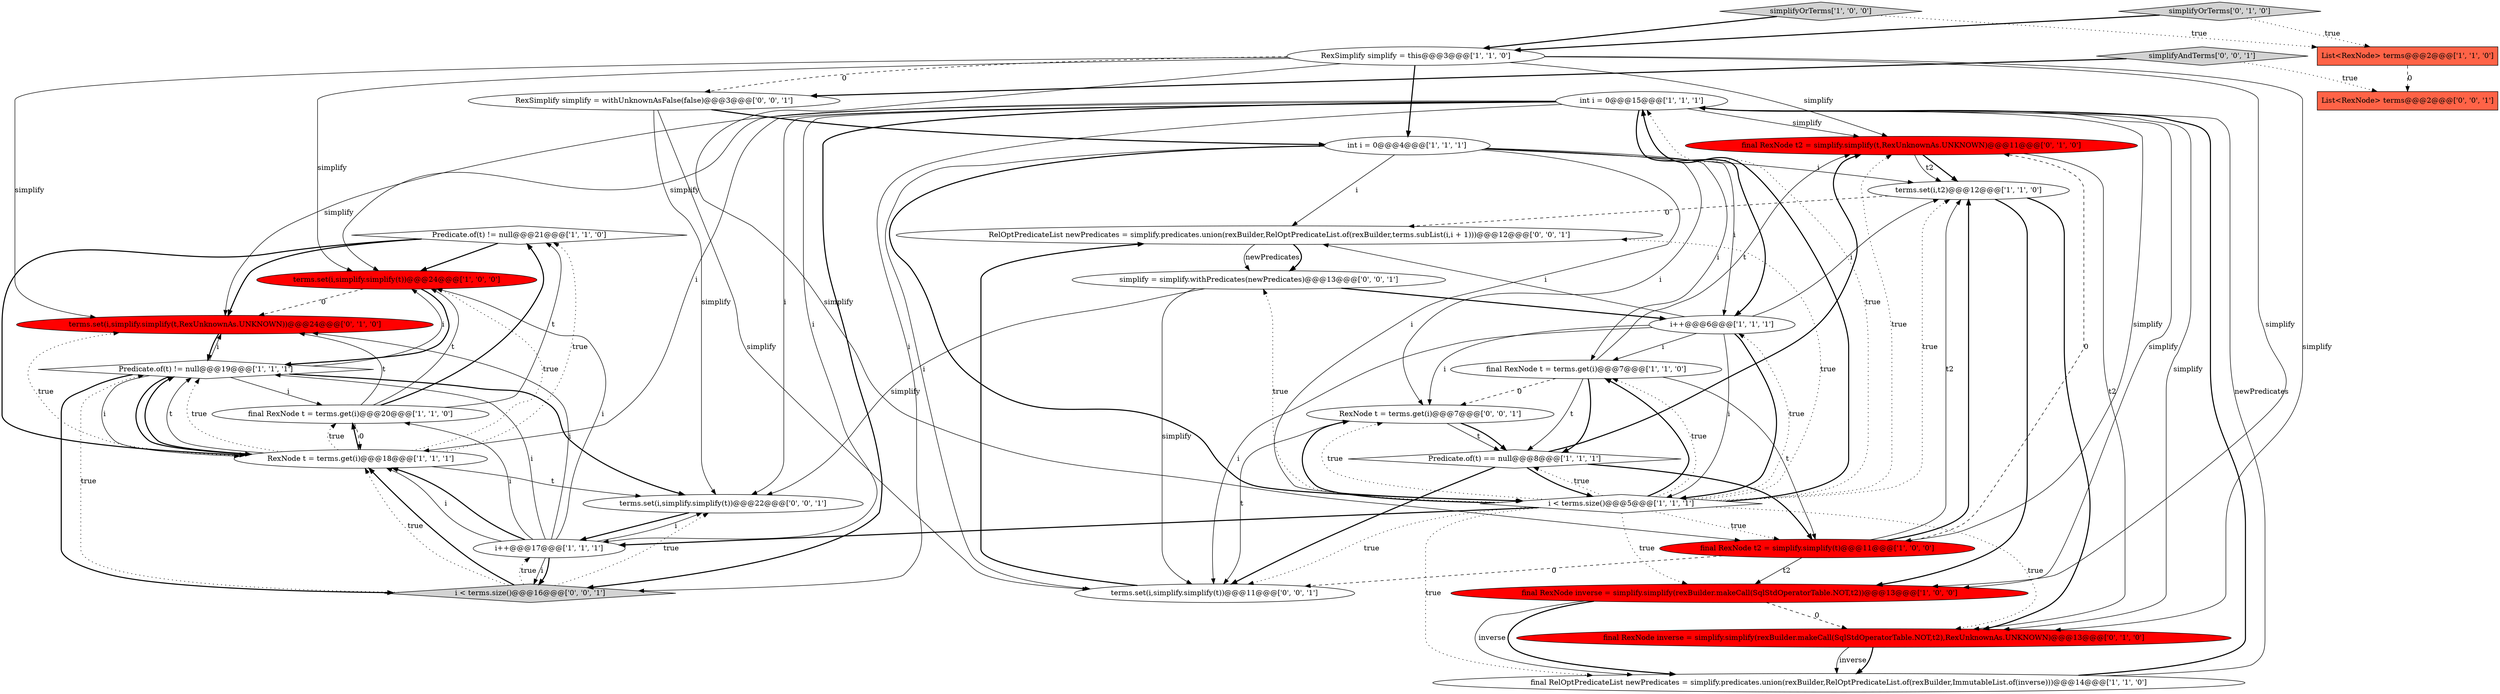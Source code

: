 digraph {
8 [style = filled, label = "Predicate.of(t) != null@@@21@@@['1', '1', '0']", fillcolor = white, shape = diamond image = "AAA0AAABBB1BBB"];
2 [style = filled, label = "List<RexNode> terms@@@2@@@['1', '1', '0']", fillcolor = tomato, shape = box image = "AAA0AAABBB1BBB"];
16 [style = filled, label = "int i = 0@@@15@@@['1', '1', '1']", fillcolor = white, shape = ellipse image = "AAA0AAABBB1BBB"];
23 [style = filled, label = "simplifyAndTerms['0', '0', '1']", fillcolor = lightgray, shape = diamond image = "AAA0AAABBB3BBB"];
13 [style = filled, label = "final RexNode t = terms.get(i)@@@7@@@['1', '1', '0']", fillcolor = white, shape = ellipse image = "AAA0AAABBB1BBB"];
12 [style = filled, label = "final RexNode t = terms.get(i)@@@20@@@['1', '1', '0']", fillcolor = white, shape = ellipse image = "AAA0AAABBB1BBB"];
4 [style = filled, label = "simplifyOrTerms['1', '0', '0']", fillcolor = lightgray, shape = diamond image = "AAA0AAABBB1BBB"];
31 [style = filled, label = "RelOptPredicateList newPredicates = simplify.predicates.union(rexBuilder,RelOptPredicateList.of(rexBuilder,terms.subList(i,i + 1)))@@@12@@@['0', '0', '1']", fillcolor = white, shape = ellipse image = "AAA0AAABBB3BBB"];
14 [style = filled, label = "terms.set(i,t2)@@@12@@@['1', '1', '0']", fillcolor = white, shape = ellipse image = "AAA0AAABBB1BBB"];
27 [style = filled, label = "terms.set(i,simplify.simplify(t))@@@11@@@['0', '0', '1']", fillcolor = white, shape = ellipse image = "AAA0AAABBB3BBB"];
11 [style = filled, label = "i < terms.size()@@@5@@@['1', '1', '1']", fillcolor = white, shape = diamond image = "AAA0AAABBB1BBB"];
29 [style = filled, label = "simplify = simplify.withPredicates(newPredicates)@@@13@@@['0', '0', '1']", fillcolor = white, shape = ellipse image = "AAA0AAABBB3BBB"];
21 [style = filled, label = "final RexNode t2 = simplify.simplify(t,RexUnknownAs.UNKNOWN)@@@11@@@['0', '1', '0']", fillcolor = red, shape = ellipse image = "AAA1AAABBB2BBB"];
17 [style = filled, label = "terms.set(i,simplify.simplify(t))@@@24@@@['1', '0', '0']", fillcolor = red, shape = ellipse image = "AAA1AAABBB1BBB"];
3 [style = filled, label = "i++@@@17@@@['1', '1', '1']", fillcolor = white, shape = ellipse image = "AAA0AAABBB1BBB"];
19 [style = filled, label = "simplifyOrTerms['0', '1', '0']", fillcolor = lightgray, shape = diamond image = "AAA0AAABBB2BBB"];
20 [style = filled, label = "final RexNode inverse = simplify.simplify(rexBuilder.makeCall(SqlStdOperatorTable.NOT,t2),RexUnknownAs.UNKNOWN)@@@13@@@['0', '1', '0']", fillcolor = red, shape = ellipse image = "AAA1AAABBB2BBB"];
5 [style = filled, label = "RexSimplify simplify = this@@@3@@@['1', '1', '0']", fillcolor = white, shape = ellipse image = "AAA0AAABBB1BBB"];
0 [style = filled, label = "final RelOptPredicateList newPredicates = simplify.predicates.union(rexBuilder,RelOptPredicateList.of(rexBuilder,ImmutableList.of(inverse)))@@@14@@@['1', '1', '0']", fillcolor = white, shape = ellipse image = "AAA0AAABBB1BBB"];
10 [style = filled, label = "final RexNode inverse = simplify.simplify(rexBuilder.makeCall(SqlStdOperatorTable.NOT,t2))@@@13@@@['1', '0', '0']", fillcolor = red, shape = ellipse image = "AAA1AAABBB1BBB"];
25 [style = filled, label = "RexSimplify simplify = withUnknownAsFalse(false)@@@3@@@['0', '0', '1']", fillcolor = white, shape = ellipse image = "AAA0AAABBB3BBB"];
1 [style = filled, label = "Predicate.of(t) == null@@@8@@@['1', '1', '1']", fillcolor = white, shape = diamond image = "AAA0AAABBB1BBB"];
22 [style = filled, label = "terms.set(i,simplify.simplify(t,RexUnknownAs.UNKNOWN))@@@24@@@['0', '1', '0']", fillcolor = red, shape = ellipse image = "AAA1AAABBB2BBB"];
6 [style = filled, label = "int i = 0@@@4@@@['1', '1', '1']", fillcolor = white, shape = ellipse image = "AAA0AAABBB1BBB"];
24 [style = filled, label = "List<RexNode> terms@@@2@@@['0', '0', '1']", fillcolor = tomato, shape = box image = "AAA0AAABBB3BBB"];
18 [style = filled, label = "final RexNode t2 = simplify.simplify(t)@@@11@@@['1', '0', '0']", fillcolor = red, shape = ellipse image = "AAA1AAABBB1BBB"];
30 [style = filled, label = "RexNode t = terms.get(i)@@@7@@@['0', '0', '1']", fillcolor = white, shape = ellipse image = "AAA0AAABBB3BBB"];
15 [style = filled, label = "i++@@@6@@@['1', '1', '1']", fillcolor = white, shape = ellipse image = "AAA0AAABBB1BBB"];
28 [style = filled, label = "i < terms.size()@@@16@@@['0', '0', '1']", fillcolor = lightgray, shape = diamond image = "AAA0AAABBB3BBB"];
26 [style = filled, label = "terms.set(i,simplify.simplify(t))@@@22@@@['0', '0', '1']", fillcolor = white, shape = ellipse image = "AAA0AAABBB3BBB"];
7 [style = filled, label = "Predicate.of(t) != null@@@19@@@['1', '1', '1']", fillcolor = white, shape = diamond image = "AAA0AAABBB1BBB"];
9 [style = filled, label = "RexNode t = terms.get(i)@@@18@@@['1', '1', '1']", fillcolor = white, shape = ellipse image = "AAA0AAABBB1BBB"];
29->15 [style = bold, label=""];
9->12 [style = dotted, label="true"];
3->22 [style = solid, label="i"];
11->1 [style = dotted, label="true"];
20->0 [style = solid, label="inverse"];
20->0 [style = bold, label=""];
12->9 [style = dashed, label="0"];
1->27 [style = bold, label=""];
28->9 [style = bold, label=""];
16->9 [style = solid, label="i"];
5->25 [style = dashed, label="0"];
30->1 [style = solid, label="t"];
25->6 [style = bold, label=""];
9->7 [style = bold, label=""];
6->13 [style = solid, label="i"];
31->29 [style = solid, label="newPredicates"];
13->1 [style = bold, label=""];
7->9 [style = solid, label="i"];
3->28 [style = solid, label="i"];
7->26 [style = bold, label=""];
5->10 [style = solid, label="simplify"];
7->9 [style = bold, label=""];
19->5 [style = bold, label=""];
5->17 [style = solid, label="simplify"];
16->3 [style = solid, label="i"];
7->17 [style = solid, label="i"];
3->9 [style = solid, label="i"];
11->31 [style = dotted, label="true"];
15->11 [style = bold, label=""];
3->26 [style = solid, label="i"];
1->21 [style = bold, label=""];
18->21 [style = dashed, label="0"];
6->11 [style = bold, label=""];
0->16 [style = solid, label="newPredicates"];
11->13 [style = bold, label=""];
11->0 [style = dotted, label="true"];
28->7 [style = dotted, label="true"];
10->20 [style = dashed, label="0"];
16->28 [style = solid, label="i"];
13->21 [style = solid, label="t"];
11->15 [style = dotted, label="true"];
14->20 [style = bold, label=""];
17->22 [style = dashed, label="0"];
12->17 [style = solid, label="t"];
11->16 [style = bold, label=""];
23->25 [style = bold, label=""];
5->22 [style = solid, label="simplify"];
30->27 [style = solid, label="t"];
11->10 [style = dotted, label="true"];
11->14 [style = dotted, label="true"];
14->10 [style = bold, label=""];
27->31 [style = bold, label=""];
31->29 [style = bold, label=""];
11->13 [style = dotted, label="true"];
22->7 [style = bold, label=""];
1->11 [style = bold, label=""];
8->22 [style = bold, label=""];
6->31 [style = solid, label="i"];
16->26 [style = solid, label="i"];
9->8 [style = dotted, label="true"];
8->17 [style = bold, label=""];
7->12 [style = solid, label="i"];
5->6 [style = bold, label=""];
15->27 [style = solid, label="i"];
10->0 [style = bold, label=""];
28->9 [style = dotted, label="true"];
15->30 [style = solid, label="i"];
29->26 [style = solid, label="simplify"];
11->16 [style = dotted, label="true"];
16->20 [style = solid, label="simplify"];
15->31 [style = solid, label="i"];
6->15 [style = solid, label="i"];
2->24 [style = dashed, label="0"];
16->18 [style = solid, label="simplify"];
23->24 [style = dotted, label="true"];
11->30 [style = bold, label=""];
4->2 [style = dotted, label="true"];
15->11 [style = solid, label="i"];
14->31 [style = dashed, label="0"];
12->8 [style = solid, label="t"];
0->16 [style = bold, label=""];
5->18 [style = solid, label="simplify"];
15->14 [style = solid, label="i"];
21->20 [style = solid, label="t2"];
25->26 [style = solid, label="simplify"];
13->1 [style = solid, label="t"];
11->30 [style = dotted, label="true"];
16->17 [style = solid, label="simplify"];
28->3 [style = dotted, label="true"];
26->3 [style = bold, label=""];
18->27 [style = dashed, label="0"];
11->29 [style = dotted, label="true"];
16->10 [style = solid, label="simplify"];
3->9 [style = bold, label=""];
3->12 [style = solid, label="i"];
11->20 [style = dotted, label="true"];
3->28 [style = bold, label=""];
25->27 [style = solid, label="simplify"];
11->27 [style = dotted, label="true"];
7->28 [style = bold, label=""];
11->3 [style = bold, label=""];
9->7 [style = solid, label="t"];
12->8 [style = bold, label=""];
9->12 [style = bold, label=""];
9->7 [style = dotted, label="true"];
9->22 [style = dotted, label="true"];
4->5 [style = bold, label=""];
6->14 [style = solid, label="i"];
21->14 [style = bold, label=""];
16->15 [style = bold, label=""];
10->0 [style = solid, label="inverse"];
12->22 [style = solid, label="t"];
30->1 [style = bold, label=""];
7->22 [style = solid, label="i"];
29->27 [style = solid, label="simplify"];
19->2 [style = dotted, label="true"];
16->22 [style = solid, label="simplify"];
18->14 [style = solid, label="t2"];
9->26 [style = solid, label="t"];
3->7 [style = solid, label="i"];
9->17 [style = dotted, label="true"];
15->13 [style = solid, label="i"];
1->18 [style = bold, label=""];
18->10 [style = solid, label="t2"];
11->18 [style = dotted, label="true"];
13->18 [style = solid, label="t"];
21->14 [style = solid, label="t2"];
17->7 [style = bold, label=""];
3->17 [style = solid, label="i"];
6->27 [style = solid, label="i"];
16->28 [style = bold, label=""];
6->11 [style = solid, label="i"];
6->30 [style = solid, label="i"];
5->20 [style = solid, label="simplify"];
5->21 [style = solid, label="simplify"];
28->26 [style = dotted, label="true"];
8->9 [style = bold, label=""];
16->21 [style = solid, label="simplify"];
11->21 [style = dotted, label="true"];
18->14 [style = bold, label=""];
13->30 [style = dashed, label="0"];
}
